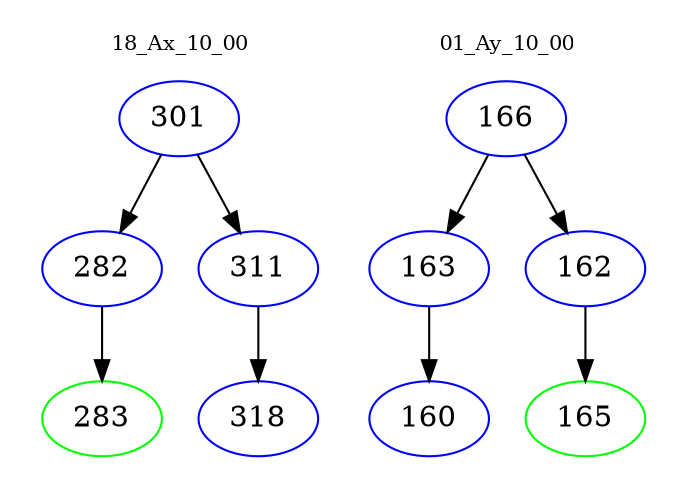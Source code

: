 digraph{
subgraph cluster_0 {
color = white
label = "18_Ax_10_00";
fontsize=10;
T0_301 [label="301", color="blue"]
T0_301 -> T0_282 [color="black"]
T0_282 [label="282", color="blue"]
T0_282 -> T0_283 [color="black"]
T0_283 [label="283", color="green"]
T0_301 -> T0_311 [color="black"]
T0_311 [label="311", color="blue"]
T0_311 -> T0_318 [color="black"]
T0_318 [label="318", color="blue"]
}
subgraph cluster_1 {
color = white
label = "01_Ay_10_00";
fontsize=10;
T1_166 [label="166", color="blue"]
T1_166 -> T1_163 [color="black"]
T1_163 [label="163", color="blue"]
T1_163 -> T1_160 [color="black"]
T1_160 [label="160", color="blue"]
T1_166 -> T1_162 [color="black"]
T1_162 [label="162", color="blue"]
T1_162 -> T1_165 [color="black"]
T1_165 [label="165", color="green"]
}
}
